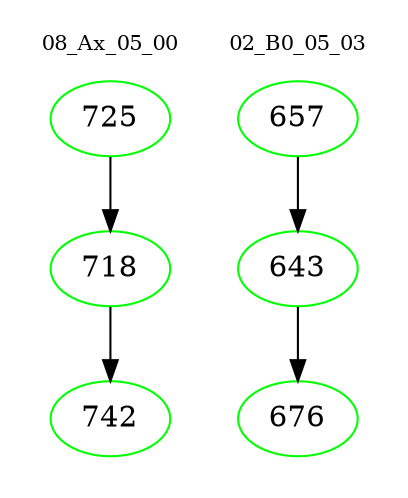 digraph{
subgraph cluster_0 {
color = white
label = "08_Ax_05_00";
fontsize=10;
T0_725 [label="725", color="green"]
T0_725 -> T0_718 [color="black"]
T0_718 [label="718", color="green"]
T0_718 -> T0_742 [color="black"]
T0_742 [label="742", color="green"]
}
subgraph cluster_1 {
color = white
label = "02_B0_05_03";
fontsize=10;
T1_657 [label="657", color="green"]
T1_657 -> T1_643 [color="black"]
T1_643 [label="643", color="green"]
T1_643 -> T1_676 [color="black"]
T1_676 [label="676", color="green"]
}
}
